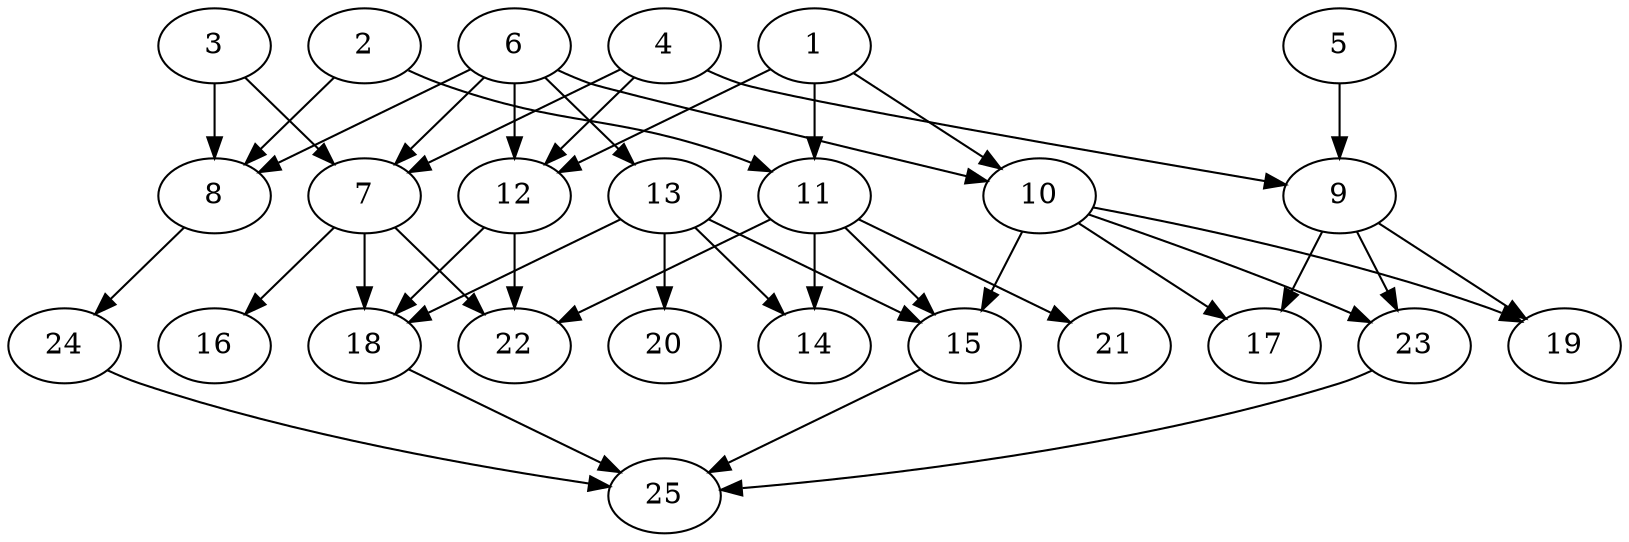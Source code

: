 // DAG automatically generated by daggen at Thu Oct  3 14:00:39 2019
// ./daggen --dot -n 25 --ccr 0.3 --fat 0.7 --regular 0.7 --density 0.5 --mindata 5242880 --maxdata 52428800 
digraph G {
  1 [size="60907520", alpha="0.16", expect_size="18272256"] 
  1 -> 10 [size ="18272256"]
  1 -> 11 [size ="18272256"]
  1 -> 12 [size ="18272256"]
  2 [size="65911467", alpha="0.15", expect_size="19773440"] 
  2 -> 8 [size ="19773440"]
  2 -> 11 [size ="19773440"]
  3 [size="115432107", alpha="0.01", expect_size="34629632"] 
  3 -> 7 [size ="34629632"]
  3 -> 8 [size ="34629632"]
  4 [size="92613973", alpha="0.01", expect_size="27784192"] 
  4 -> 7 [size ="27784192"]
  4 -> 9 [size ="27784192"]
  4 -> 12 [size ="27784192"]
  5 [size="65764693", alpha="0.18", expect_size="19729408"] 
  5 -> 9 [size ="19729408"]
  6 [size="94740480", alpha="0.08", expect_size="28422144"] 
  6 -> 7 [size ="28422144"]
  6 -> 8 [size ="28422144"]
  6 -> 10 [size ="28422144"]
  6 -> 12 [size ="28422144"]
  6 -> 13 [size ="28422144"]
  7 [size="168256853", alpha="0.10", expect_size="50477056"] 
  7 -> 16 [size ="50477056"]
  7 -> 18 [size ="50477056"]
  7 -> 22 [size ="50477056"]
  8 [size="86258347", alpha="0.20", expect_size="25877504"] 
  8 -> 24 [size ="25877504"]
  9 [size="44663467", alpha="0.09", expect_size="13399040"] 
  9 -> 17 [size ="13399040"]
  9 -> 19 [size ="13399040"]
  9 -> 23 [size ="13399040"]
  10 [size="53923840", alpha="0.07", expect_size="16177152"] 
  10 -> 15 [size ="16177152"]
  10 -> 17 [size ="16177152"]
  10 -> 19 [size ="16177152"]
  10 -> 23 [size ="16177152"]
  11 [size="51285333", alpha="0.13", expect_size="15385600"] 
  11 -> 14 [size ="15385600"]
  11 -> 15 [size ="15385600"]
  11 -> 21 [size ="15385600"]
  11 -> 22 [size ="15385600"]
  12 [size="20155733", alpha="0.13", expect_size="6046720"] 
  12 -> 18 [size ="6046720"]
  12 -> 22 [size ="6046720"]
  13 [size="134577493", alpha="0.17", expect_size="40373248"] 
  13 -> 14 [size ="40373248"]
  13 -> 15 [size ="40373248"]
  13 -> 18 [size ="40373248"]
  13 -> 20 [size ="40373248"]
  14 [size="144397653", alpha="0.09", expect_size="43319296"] 
  15 [size="151333547", alpha="0.17", expect_size="45400064"] 
  15 -> 25 [size ="45400064"]
  16 [size="134191787", alpha="0.14", expect_size="40257536"] 
  17 [size="40830293", alpha="0.19", expect_size="12249088"] 
  18 [size="121128960", alpha="0.08", expect_size="36338688"] 
  18 -> 25 [size ="36338688"]
  19 [size="119814827", alpha="0.03", expect_size="35944448"] 
  20 [size="33710080", alpha="0.03", expect_size="10113024"] 
  21 [size="88651093", alpha="0.09", expect_size="26595328"] 
  22 [size="31645013", alpha="0.01", expect_size="9493504"] 
  23 [size="131945813", alpha="0.05", expect_size="39583744"] 
  23 -> 25 [size ="39583744"]
  24 [size="109963947", alpha="0.19", expect_size="32989184"] 
  24 -> 25 [size ="32989184"]
  25 [size="22831787", alpha="0.19", expect_size="6849536"] 
}
